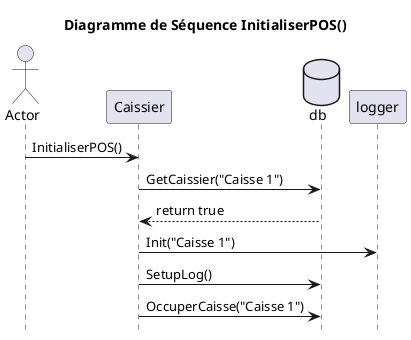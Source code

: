@startuml
hide footbox
title Diagramme de Séquence InitialiserPOS()

actor       Actor       as a
participant Caissier as c
database    db    as d
participant logger as l
a -> c : InitialiserPOS()
c -> d : GetCaissier("Caisse 1")
c <-- d : return true
c -> l : Init("Caisse 1")
c -> d : SetupLog()
c ->d : OccuperCaisse("Caisse 1")
@enduml
